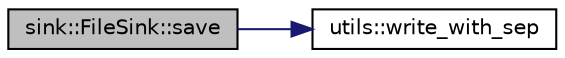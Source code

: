 digraph "sink::FileSink::save"
{
 // LATEX_PDF_SIZE
  bgcolor="transparent";
  edge [fontname="Helvetica",fontsize="10",labelfontname="Helvetica",labelfontsize="10"];
  node [fontname="Helvetica",fontsize="10",shape=record];
  rankdir="LR";
  Node1 [label="sink::FileSink::save",height=0.2,width=0.4,color="black", fillcolor="grey75", style="filled", fontcolor="black",tooltip="Save bulk of commands."];
  Node1 -> Node2 [color="midnightblue",fontsize="10",style="solid",fontname="Helvetica"];
  Node2 [label="utils::write_with_sep",height=0.2,width=0.4,color="black",URL="$namespaceutils.html#aedcbf9cf26ca866590884dacbb0e8dd5",tooltip=" "];
}
